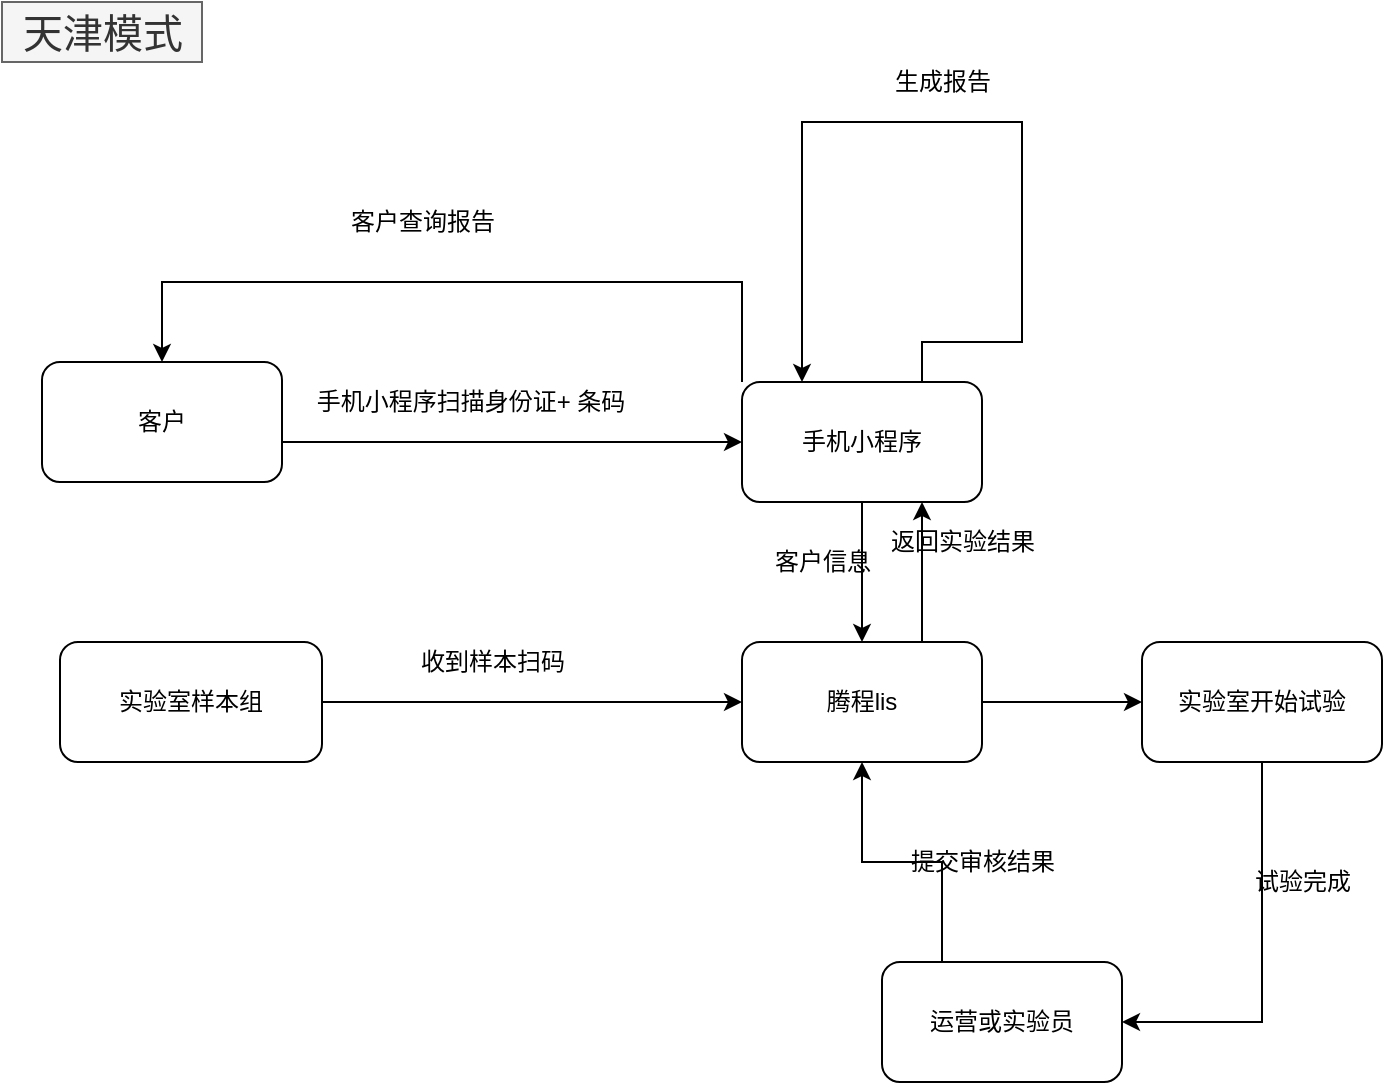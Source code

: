 <mxfile version="13.8.7" type="github">
  <diagram id="u-VndSFB4Rdf4Km0LZg1" name="Page-1">
    <mxGraphModel dx="946" dy="623" grid="1" gridSize="10" guides="1" tooltips="1" connect="1" arrows="1" fold="1" page="1" pageScale="1" pageWidth="827" pageHeight="1169" math="0" shadow="0">
      <root>
        <mxCell id="0" />
        <mxCell id="1" parent="0" />
        <mxCell id="dgwq9tI5fK6patWcqArW-3" value="" style="edgeStyle=orthogonalEdgeStyle;rounded=0;orthogonalLoop=1;jettySize=auto;html=1;" edge="1" parent="1" source="dgwq9tI5fK6patWcqArW-1" target="dgwq9tI5fK6patWcqArW-2">
          <mxGeometry relative="1" as="geometry">
            <Array as="points">
              <mxPoint x="360" y="330" />
              <mxPoint x="360" y="330" />
            </Array>
          </mxGeometry>
        </mxCell>
        <mxCell id="dgwq9tI5fK6patWcqArW-5" value="" style="edgeStyle=orthogonalEdgeStyle;rounded=0;orthogonalLoop=1;jettySize=auto;html=1;exitX=0.5;exitY=1;exitDx=0;exitDy=0;" edge="1" parent="1" source="dgwq9tI5fK6patWcqArW-2" target="dgwq9tI5fK6patWcqArW-4">
          <mxGeometry relative="1" as="geometry">
            <Array as="points">
              <mxPoint x="610" y="380" />
              <mxPoint x="610" y="380" />
            </Array>
          </mxGeometry>
        </mxCell>
        <mxCell id="dgwq9tI5fK6patWcqArW-1" value="客户" style="rounded=1;whiteSpace=wrap;html=1;" vertex="1" parent="1">
          <mxGeometry x="200" y="290" width="120" height="60" as="geometry" />
        </mxCell>
        <mxCell id="dgwq9tI5fK6patWcqArW-20" style="edgeStyle=orthogonalEdgeStyle;rounded=0;orthogonalLoop=1;jettySize=auto;html=1;exitX=0.75;exitY=0;exitDx=0;exitDy=0;entryX=0.25;entryY=0;entryDx=0;entryDy=0;" edge="1" parent="1" source="dgwq9tI5fK6patWcqArW-2" target="dgwq9tI5fK6patWcqArW-2">
          <mxGeometry relative="1" as="geometry">
            <mxPoint x="550" y="200" as="targetPoint" />
            <Array as="points">
              <mxPoint x="640" y="280" />
              <mxPoint x="690" y="280" />
              <mxPoint x="690" y="170" />
              <mxPoint x="580" y="170" />
            </Array>
          </mxGeometry>
        </mxCell>
        <mxCell id="dgwq9tI5fK6patWcqArW-22" style="edgeStyle=orthogonalEdgeStyle;rounded=0;orthogonalLoop=1;jettySize=auto;html=1;exitX=0;exitY=0;exitDx=0;exitDy=0;entryX=0.5;entryY=0;entryDx=0;entryDy=0;" edge="1" parent="1" source="dgwq9tI5fK6patWcqArW-2" target="dgwq9tI5fK6patWcqArW-1">
          <mxGeometry relative="1" as="geometry">
            <Array as="points">
              <mxPoint x="550" y="250" />
              <mxPoint x="260" y="250" />
            </Array>
          </mxGeometry>
        </mxCell>
        <mxCell id="dgwq9tI5fK6patWcqArW-2" value="手机小程序" style="whiteSpace=wrap;html=1;rounded=1;" vertex="1" parent="1">
          <mxGeometry x="550" y="300" width="120" height="60" as="geometry" />
        </mxCell>
        <mxCell id="dgwq9tI5fK6patWcqArW-12" value="" style="edgeStyle=orthogonalEdgeStyle;rounded=0;orthogonalLoop=1;jettySize=auto;html=1;" edge="1" parent="1" source="dgwq9tI5fK6patWcqArW-4" target="dgwq9tI5fK6patWcqArW-11">
          <mxGeometry relative="1" as="geometry" />
        </mxCell>
        <mxCell id="dgwq9tI5fK6patWcqArW-18" style="edgeStyle=orthogonalEdgeStyle;rounded=0;orthogonalLoop=1;jettySize=auto;html=1;exitX=0.75;exitY=0;exitDx=0;exitDy=0;entryX=0.75;entryY=1;entryDx=0;entryDy=0;" edge="1" parent="1" source="dgwq9tI5fK6patWcqArW-4" target="dgwq9tI5fK6patWcqArW-2">
          <mxGeometry relative="1" as="geometry" />
        </mxCell>
        <mxCell id="dgwq9tI5fK6patWcqArW-4" value="腾程lis" style="whiteSpace=wrap;html=1;rounded=1;" vertex="1" parent="1">
          <mxGeometry x="550" y="430" width="120" height="60" as="geometry" />
        </mxCell>
        <mxCell id="dgwq9tI5fK6patWcqArW-6" value="手机小程序扫描身份证+ 条码" style="text;html=1;align=center;verticalAlign=middle;resizable=0;points=[];autosize=1;" vertex="1" parent="1">
          <mxGeometry x="329" y="300" width="170" height="20" as="geometry" />
        </mxCell>
        <mxCell id="dgwq9tI5fK6patWcqArW-8" style="edgeStyle=orthogonalEdgeStyle;rounded=0;orthogonalLoop=1;jettySize=auto;html=1;exitX=1;exitY=0.5;exitDx=0;exitDy=0;entryX=0;entryY=0.5;entryDx=0;entryDy=0;" edge="1" parent="1" source="dgwq9tI5fK6patWcqArW-7" target="dgwq9tI5fK6patWcqArW-4">
          <mxGeometry relative="1" as="geometry" />
        </mxCell>
        <mxCell id="dgwq9tI5fK6patWcqArW-7" value="实验室样本组" style="rounded=1;whiteSpace=wrap;html=1;" vertex="1" parent="1">
          <mxGeometry x="209" y="430" width="131" height="60" as="geometry" />
        </mxCell>
        <mxCell id="dgwq9tI5fK6patWcqArW-9" value="收到样本扫码" style="text;html=1;align=center;verticalAlign=middle;resizable=0;points=[];autosize=1;" vertex="1" parent="1">
          <mxGeometry x="380" y="430" width="90" height="20" as="geometry" />
        </mxCell>
        <mxCell id="dgwq9tI5fK6patWcqArW-14" style="edgeStyle=orthogonalEdgeStyle;rounded=0;orthogonalLoop=1;jettySize=auto;html=1;exitX=0.5;exitY=1;exitDx=0;exitDy=0;entryX=1;entryY=0.5;entryDx=0;entryDy=0;" edge="1" parent="1" source="dgwq9tI5fK6patWcqArW-11" target="dgwq9tI5fK6patWcqArW-13">
          <mxGeometry relative="1" as="geometry" />
        </mxCell>
        <mxCell id="dgwq9tI5fK6patWcqArW-11" value="实验室开始试验" style="whiteSpace=wrap;html=1;rounded=1;" vertex="1" parent="1">
          <mxGeometry x="750" y="430" width="120" height="60" as="geometry" />
        </mxCell>
        <mxCell id="dgwq9tI5fK6patWcqArW-15" style="edgeStyle=orthogonalEdgeStyle;rounded=0;orthogonalLoop=1;jettySize=auto;html=1;exitX=0.25;exitY=0;exitDx=0;exitDy=0;entryX=0.5;entryY=1;entryDx=0;entryDy=0;" edge="1" parent="1" source="dgwq9tI5fK6patWcqArW-13" target="dgwq9tI5fK6patWcqArW-4">
          <mxGeometry relative="1" as="geometry" />
        </mxCell>
        <mxCell id="dgwq9tI5fK6patWcqArW-13" value="运营或实验员" style="rounded=1;whiteSpace=wrap;html=1;" vertex="1" parent="1">
          <mxGeometry x="620" y="590" width="120" height="60" as="geometry" />
        </mxCell>
        <mxCell id="dgwq9tI5fK6patWcqArW-16" value="试验完成" style="text;html=1;align=center;verticalAlign=middle;resizable=0;points=[];autosize=1;" vertex="1" parent="1">
          <mxGeometry x="800" y="540" width="60" height="20" as="geometry" />
        </mxCell>
        <mxCell id="dgwq9tI5fK6patWcqArW-17" value="提交审核结果" style="text;html=1;align=center;verticalAlign=middle;resizable=0;points=[];autosize=1;" vertex="1" parent="1">
          <mxGeometry x="625" y="530" width="90" height="20" as="geometry" />
        </mxCell>
        <mxCell id="dgwq9tI5fK6patWcqArW-19" value="返回实验结果" style="text;html=1;align=center;verticalAlign=middle;resizable=0;points=[];autosize=1;" vertex="1" parent="1">
          <mxGeometry x="615" y="370" width="90" height="20" as="geometry" />
        </mxCell>
        <mxCell id="dgwq9tI5fK6patWcqArW-21" value="生成报告" style="text;html=1;align=center;verticalAlign=middle;resizable=0;points=[];autosize=1;" vertex="1" parent="1">
          <mxGeometry x="620" y="140" width="60" height="20" as="geometry" />
        </mxCell>
        <mxCell id="dgwq9tI5fK6patWcqArW-23" value="客户查询报告" style="text;html=1;align=center;verticalAlign=middle;resizable=0;points=[];autosize=1;" vertex="1" parent="1">
          <mxGeometry x="345" y="210" width="90" height="20" as="geometry" />
        </mxCell>
        <mxCell id="dgwq9tI5fK6patWcqArW-24" value="客户信息" style="text;html=1;align=center;verticalAlign=middle;resizable=0;points=[];autosize=1;" vertex="1" parent="1">
          <mxGeometry x="560" y="380" width="60" height="20" as="geometry" />
        </mxCell>
        <mxCell id="dgwq9tI5fK6patWcqArW-25" value="天津模式" style="text;html=1;align=center;verticalAlign=middle;resizable=0;points=[];autosize=1;fontSize=20;fillColor=#f5f5f5;strokeColor=#666666;fontColor=#333333;" vertex="1" parent="1">
          <mxGeometry x="180" y="110" width="100" height="30" as="geometry" />
        </mxCell>
      </root>
    </mxGraphModel>
  </diagram>
</mxfile>
